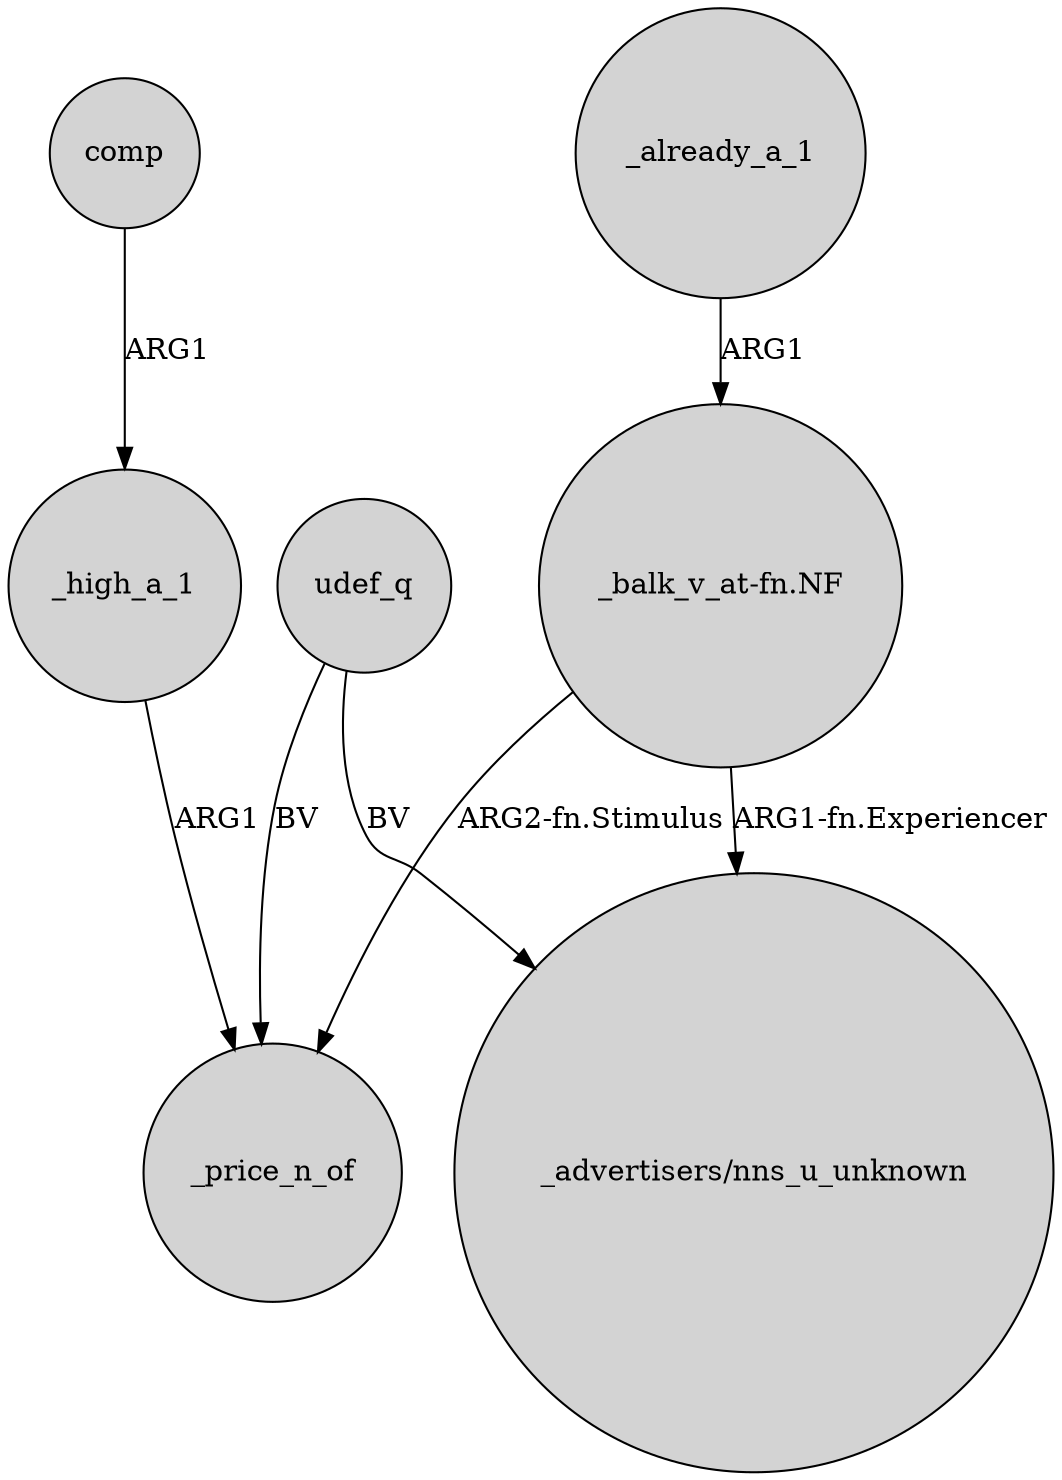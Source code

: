 digraph {
	node [shape=circle style=filled]
	_high_a_1 -> _price_n_of [label=ARG1]
	_already_a_1 -> "_balk_v_at-fn.NF" [label=ARG1]
	comp -> _high_a_1 [label=ARG1]
	udef_q -> _price_n_of [label=BV]
	udef_q -> "_advertisers/nns_u_unknown" [label=BV]
	"_balk_v_at-fn.NF" -> "_advertisers/nns_u_unknown" [label="ARG1-fn.Experiencer"]
	"_balk_v_at-fn.NF" -> _price_n_of [label="ARG2-fn.Stimulus"]
}
